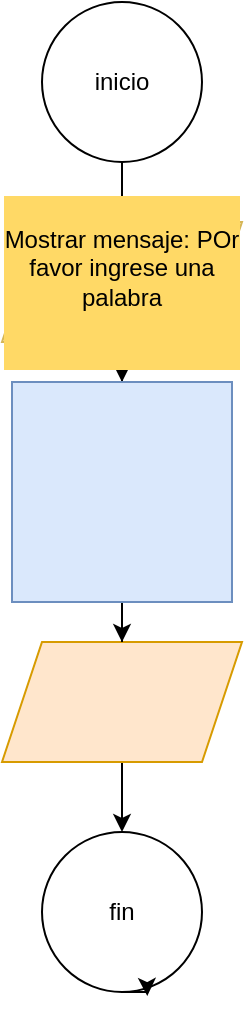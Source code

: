 <mxfile version="25.0.3">
  <diagram id="C5RBs43oDa-KdzZeNtuy" name="Page-1">
    <mxGraphModel dx="786" dy="463" grid="1" gridSize="10" guides="1" tooltips="1" connect="1" arrows="1" fold="1" page="1" pageScale="1" pageWidth="827" pageHeight="1169" math="0" shadow="0">
      <root>
        <mxCell id="WIyWlLk6GJQsqaUBKTNV-0" />
        <mxCell id="WIyWlLk6GJQsqaUBKTNV-1" parent="WIyWlLk6GJQsqaUBKTNV-0" />
        <mxCell id="GBRodXUnDaJX6G6KF6Ar-6" value="" style="edgeStyle=orthogonalEdgeStyle;rounded=0;orthogonalLoop=1;jettySize=auto;html=1;" edge="1" parent="WIyWlLk6GJQsqaUBKTNV-1" source="GBRodXUnDaJX6G6KF6Ar-0" target="GBRodXUnDaJX6G6KF6Ar-2">
          <mxGeometry relative="1" as="geometry" />
        </mxCell>
        <mxCell id="GBRodXUnDaJX6G6KF6Ar-0" value="inicio" style="ellipse;whiteSpace=wrap;html=1;aspect=fixed;" vertex="1" parent="WIyWlLk6GJQsqaUBKTNV-1">
          <mxGeometry x="300" y="130" width="80" height="80" as="geometry" />
        </mxCell>
        <mxCell id="GBRodXUnDaJX6G6KF6Ar-1" value="fin" style="ellipse;whiteSpace=wrap;html=1;aspect=fixed;" vertex="1" parent="WIyWlLk6GJQsqaUBKTNV-1">
          <mxGeometry x="300" y="545" width="80" height="80" as="geometry" />
        </mxCell>
        <mxCell id="GBRodXUnDaJX6G6KF6Ar-7" value="" style="edgeStyle=orthogonalEdgeStyle;rounded=0;orthogonalLoop=1;jettySize=auto;html=1;" edge="1" parent="WIyWlLk6GJQsqaUBKTNV-1" source="GBRodXUnDaJX6G6KF6Ar-2" target="GBRodXUnDaJX6G6KF6Ar-4">
          <mxGeometry relative="1" as="geometry" />
        </mxCell>
        <mxCell id="GBRodXUnDaJX6G6KF6Ar-2" value="&#xa;Mostrar mensaje: POr favor ingrese una palabra&#xa;&#xa;" style="shape=parallelogram;perimeter=parallelogramPerimeter;whiteSpace=wrap;html=1;fixedSize=1;labelBackgroundColor=#FFD966;fillColor=#fff2cc;strokeColor=#d6b656;" vertex="1" parent="WIyWlLk6GJQsqaUBKTNV-1">
          <mxGeometry x="280" y="240" width="120" height="60" as="geometry" />
        </mxCell>
        <mxCell id="GBRodXUnDaJX6G6KF6Ar-9" value="" style="edgeStyle=orthogonalEdgeStyle;rounded=0;orthogonalLoop=1;jettySize=auto;html=1;" edge="1" parent="WIyWlLk6GJQsqaUBKTNV-1" source="GBRodXUnDaJX6G6KF6Ar-3" target="GBRodXUnDaJX6G6KF6Ar-1">
          <mxGeometry relative="1" as="geometry" />
        </mxCell>
        <mxCell id="GBRodXUnDaJX6G6KF6Ar-3" value="" style="shape=parallelogram;perimeter=parallelogramPerimeter;whiteSpace=wrap;html=1;fixedSize=1;fillColor=#ffe6cc;strokeColor=#d79b00;" vertex="1" parent="WIyWlLk6GJQsqaUBKTNV-1">
          <mxGeometry x="280" y="450" width="120" height="60" as="geometry" />
        </mxCell>
        <mxCell id="GBRodXUnDaJX6G6KF6Ar-8" value="" style="edgeStyle=orthogonalEdgeStyle;rounded=0;orthogonalLoop=1;jettySize=auto;html=1;" edge="1" parent="WIyWlLk6GJQsqaUBKTNV-1" source="GBRodXUnDaJX6G6KF6Ar-4" target="GBRodXUnDaJX6G6KF6Ar-3">
          <mxGeometry relative="1" as="geometry" />
        </mxCell>
        <mxCell id="GBRodXUnDaJX6G6KF6Ar-4" value="" style="whiteSpace=wrap;html=1;aspect=fixed;fillColor=#dae8fc;strokeColor=#6c8ebf;" vertex="1" parent="WIyWlLk6GJQsqaUBKTNV-1">
          <mxGeometry x="285" y="320" width="110" height="110" as="geometry" />
        </mxCell>
        <mxCell id="GBRodXUnDaJX6G6KF6Ar-10" style="edgeStyle=orthogonalEdgeStyle;rounded=0;orthogonalLoop=1;jettySize=auto;html=1;exitX=0.5;exitY=1;exitDx=0;exitDy=0;entryX=0.658;entryY=1.025;entryDx=0;entryDy=0;entryPerimeter=0;" edge="1" parent="WIyWlLk6GJQsqaUBKTNV-1" source="GBRodXUnDaJX6G6KF6Ar-1" target="GBRodXUnDaJX6G6KF6Ar-1">
          <mxGeometry relative="1" as="geometry" />
        </mxCell>
      </root>
    </mxGraphModel>
  </diagram>
</mxfile>
